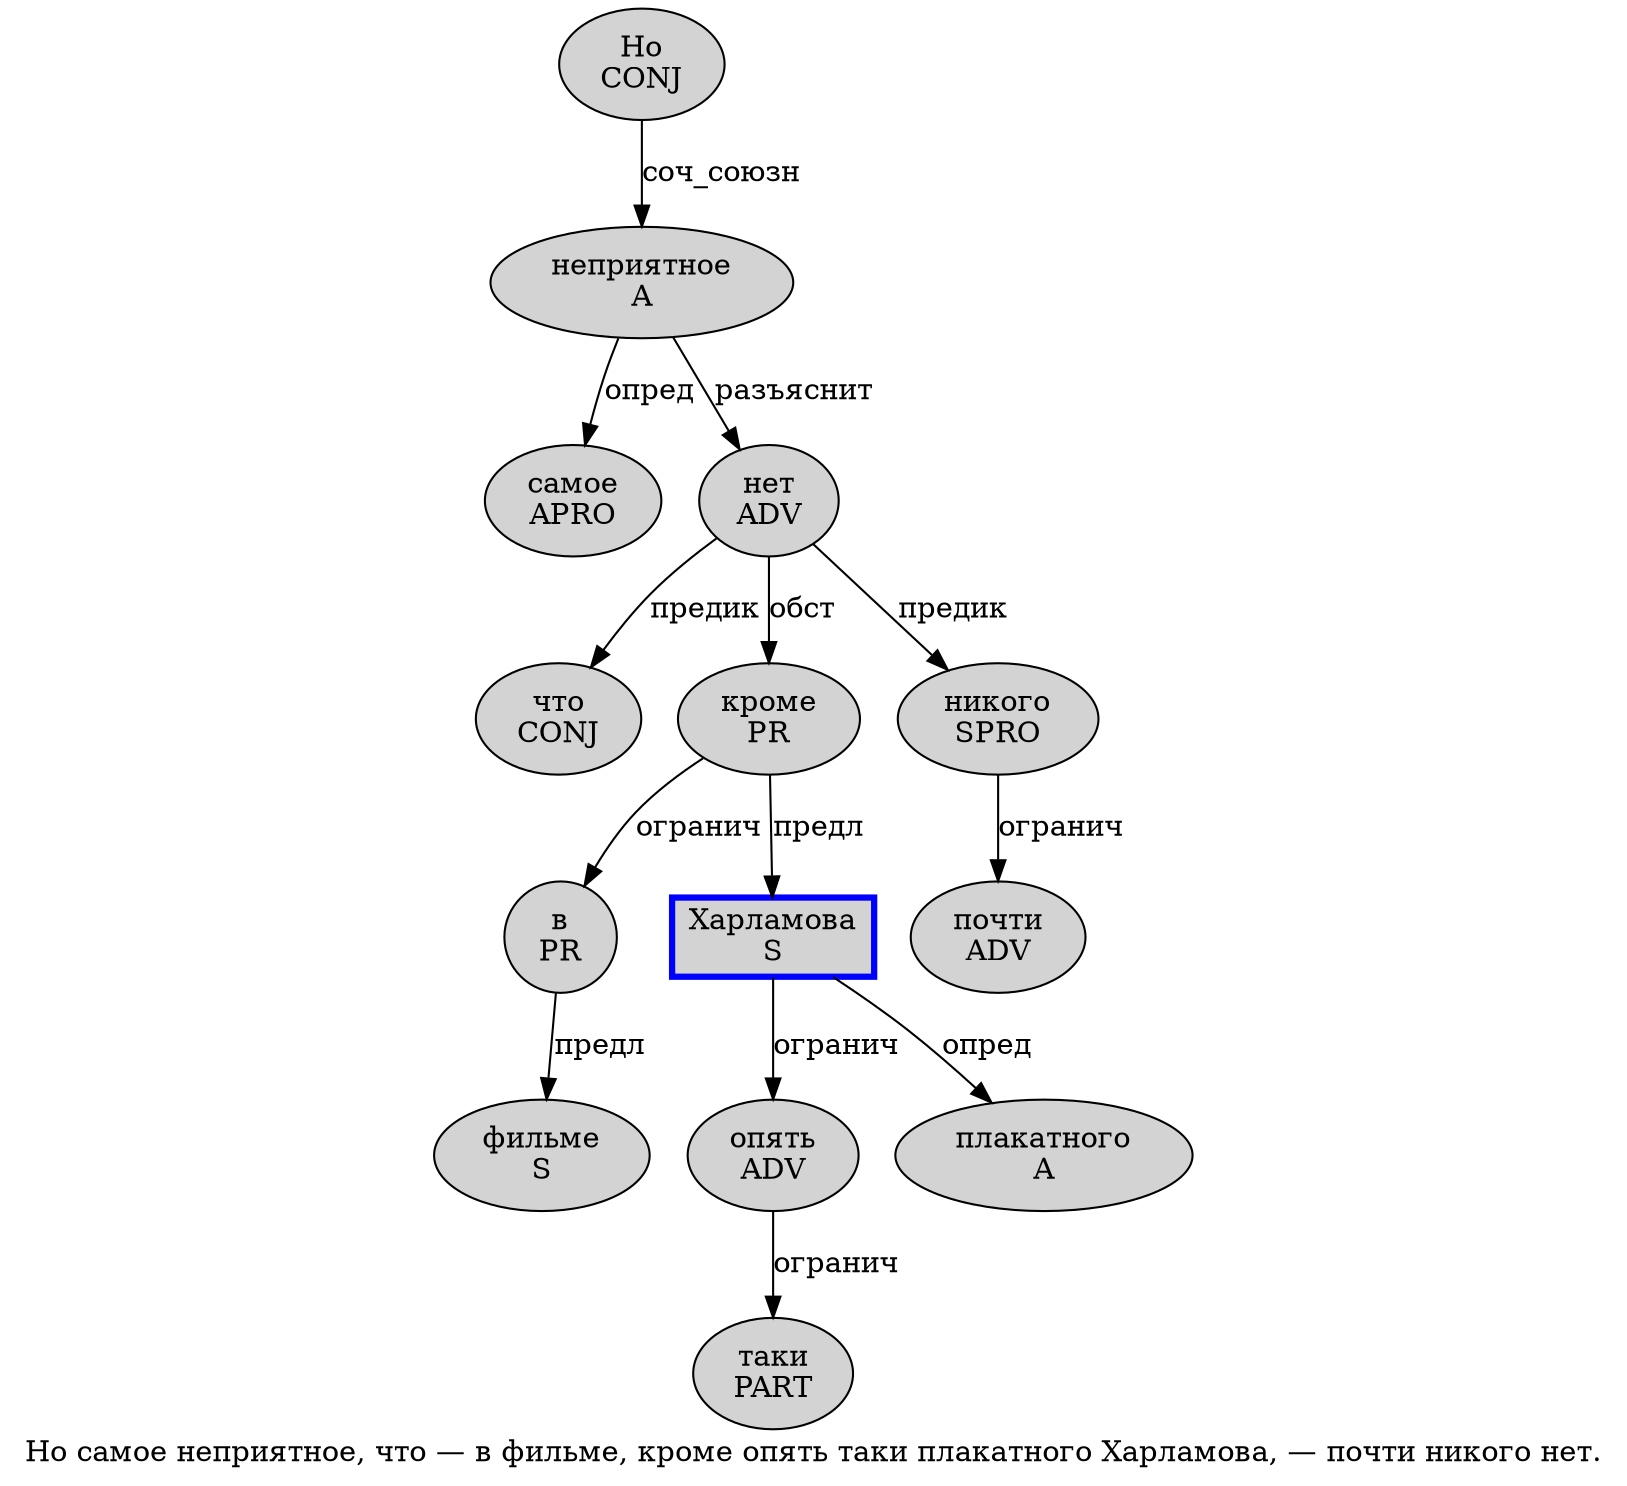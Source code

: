 digraph SENTENCE_3616 {
	graph [label="Но самое неприятное, что — в фильме, кроме опять таки плакатного Харламова, — почти никого нет."]
	node [style=filled]
		0 [label="Но
CONJ" color="" fillcolor=lightgray penwidth=1 shape=ellipse]
		1 [label="самое
APRO" color="" fillcolor=lightgray penwidth=1 shape=ellipse]
		2 [label="неприятное
A" color="" fillcolor=lightgray penwidth=1 shape=ellipse]
		4 [label="что
CONJ" color="" fillcolor=lightgray penwidth=1 shape=ellipse]
		6 [label="в
PR" color="" fillcolor=lightgray penwidth=1 shape=ellipse]
		7 [label="фильме
S" color="" fillcolor=lightgray penwidth=1 shape=ellipse]
		9 [label="кроме
PR" color="" fillcolor=lightgray penwidth=1 shape=ellipse]
		10 [label="опять
ADV" color="" fillcolor=lightgray penwidth=1 shape=ellipse]
		11 [label="таки
PART" color="" fillcolor=lightgray penwidth=1 shape=ellipse]
		12 [label="плакатного
A" color="" fillcolor=lightgray penwidth=1 shape=ellipse]
		13 [label="Харламова
S" color=blue fillcolor=lightgray penwidth=3 shape=box]
		16 [label="почти
ADV" color="" fillcolor=lightgray penwidth=1 shape=ellipse]
		17 [label="никого
SPRO" color="" fillcolor=lightgray penwidth=1 shape=ellipse]
		18 [label="нет
ADV" color="" fillcolor=lightgray penwidth=1 shape=ellipse]
			18 -> 4 [label="предик"]
			18 -> 9 [label="обст"]
			18 -> 17 [label="предик"]
			6 -> 7 [label="предл"]
			9 -> 6 [label="огранич"]
			9 -> 13 [label="предл"]
			13 -> 10 [label="огранич"]
			13 -> 12 [label="опред"]
			2 -> 1 [label="опред"]
			2 -> 18 [label="разъяснит"]
			10 -> 11 [label="огранич"]
			0 -> 2 [label="соч_союзн"]
			17 -> 16 [label="огранич"]
}